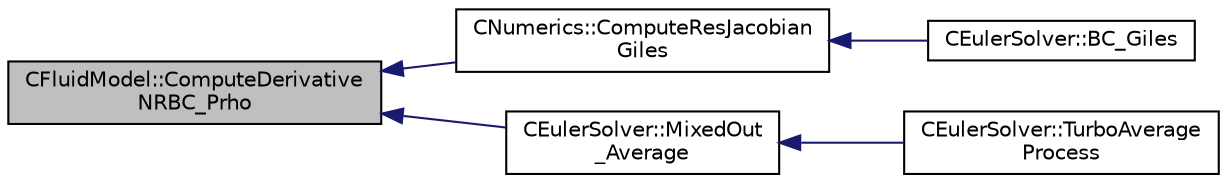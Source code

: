 digraph "CFluidModel::ComputeDerivativeNRBC_Prho"
{
  edge [fontname="Helvetica",fontsize="10",labelfontname="Helvetica",labelfontsize="10"];
  node [fontname="Helvetica",fontsize="10",shape=record];
  rankdir="LR";
  Node5 [label="CFluidModel::ComputeDerivative\lNRBC_Prho",height=0.2,width=0.4,color="black", fillcolor="grey75", style="filled", fontcolor="black"];
  Node5 -> Node6 [dir="back",color="midnightblue",fontsize="10",style="solid",fontname="Helvetica"];
  Node6 [label="CNumerics::ComputeResJacobian\lGiles",height=0.2,width=0.4,color="black", fillcolor="white", style="filled",URL="$class_c_numerics.html#a78cd865849c3fe3accd1e977c836acec",tooltip="Computation of the flow Residual Jacoboan Matrix for Non Reflecting BC. "];
  Node6 -> Node7 [dir="back",color="midnightblue",fontsize="10",style="solid",fontname="Helvetica"];
  Node7 [label="CEulerSolver::BC_Giles",height=0.2,width=0.4,color="black", fillcolor="white", style="filled",URL="$class_c_euler_solver.html#aa4c3988e3ce0c18460b5c069650c57b0",tooltip="Impose the boundary condition using characteristic recostruction. "];
  Node5 -> Node8 [dir="back",color="midnightblue",fontsize="10",style="solid",fontname="Helvetica"];
  Node8 [label="CEulerSolver::MixedOut\l_Average",height=0.2,width=0.4,color="black", fillcolor="white", style="filled",URL="$class_c_euler_solver.html#a95fde7eb83f98a71c61b45c369b6e6e0",tooltip="it performs a mixed out average of the nodes of a boundary. "];
  Node8 -> Node9 [dir="back",color="midnightblue",fontsize="10",style="solid",fontname="Helvetica"];
  Node9 [label="CEulerSolver::TurboAverage\lProcess",height=0.2,width=0.4,color="black", fillcolor="white", style="filled",URL="$class_c_euler_solver.html#ab408049d3b4fecc224653176c8d7885a",tooltip="It computes average quantities along the span for turbomachinery analysis. "];
}

